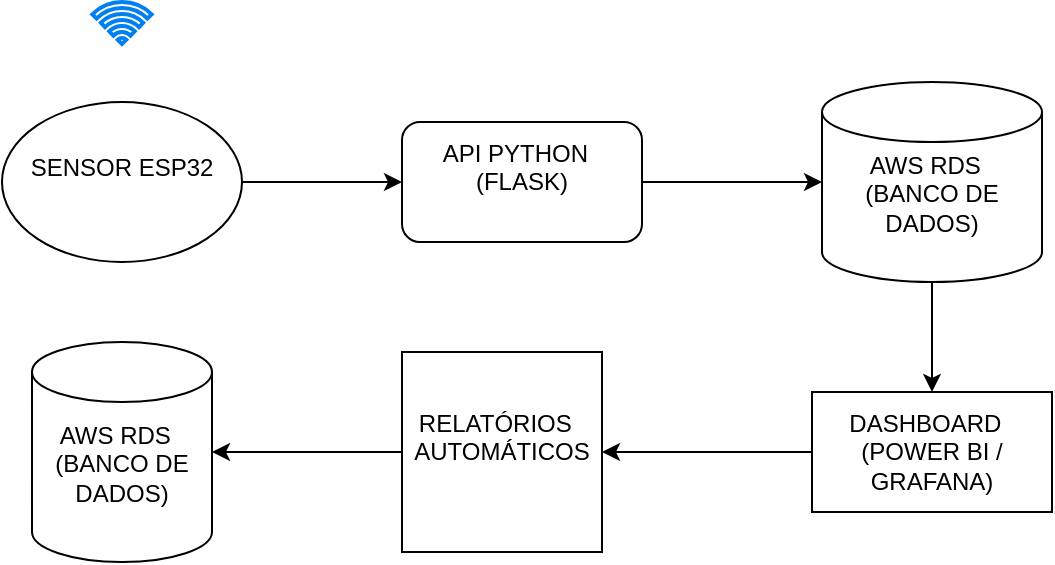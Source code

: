 <mxfile version="26.3.0">
  <diagram name="Página-1" id="qzpxGvClnJDpzXjEQYKM">
    <mxGraphModel dx="872" dy="439" grid="1" gridSize="10" guides="1" tooltips="1" connect="1" arrows="1" fold="1" page="1" pageScale="1" pageWidth="1169" pageHeight="827" math="0" shadow="0">
      <root>
        <mxCell id="0" />
        <mxCell id="1" parent="0" />
        <mxCell id="g3_0q6SkZqDwPjlIJeP6-8" value="" style="edgeStyle=orthogonalEdgeStyle;rounded=0;orthogonalLoop=1;jettySize=auto;html=1;" edge="1" parent="1" source="g3_0q6SkZqDwPjlIJeP6-1" target="g3_0q6SkZqDwPjlIJeP6-2">
          <mxGeometry relative="1" as="geometry" />
        </mxCell>
        <mxCell id="g3_0q6SkZqDwPjlIJeP6-1" value="&lt;div&gt;SENSOR ESP32&lt;/div&gt;&lt;div&gt;&lt;br&gt;&lt;/div&gt;" style="ellipse;whiteSpace=wrap;html=1;" vertex="1" parent="1">
          <mxGeometry x="120" y="150" width="120" height="80" as="geometry" />
        </mxCell>
        <mxCell id="g3_0q6SkZqDwPjlIJeP6-9" value="" style="edgeStyle=orthogonalEdgeStyle;rounded=0;orthogonalLoop=1;jettySize=auto;html=1;" edge="1" parent="1" source="g3_0q6SkZqDwPjlIJeP6-2" target="g3_0q6SkZqDwPjlIJeP6-3">
          <mxGeometry relative="1" as="geometry" />
        </mxCell>
        <mxCell id="g3_0q6SkZqDwPjlIJeP6-2" value="&lt;div&gt;API PYTHON&amp;nbsp;&amp;nbsp;&lt;/div&gt;&lt;div&gt;(FLASK)&lt;/div&gt;&lt;div&gt;&lt;br&gt;&lt;/div&gt;" style="rounded=1;whiteSpace=wrap;html=1;" vertex="1" parent="1">
          <mxGeometry x="320" y="160" width="120" height="60" as="geometry" />
        </mxCell>
        <mxCell id="g3_0q6SkZqDwPjlIJeP6-10" value="" style="edgeStyle=orthogonalEdgeStyle;rounded=0;orthogonalLoop=1;jettySize=auto;html=1;" edge="1" parent="1" source="g3_0q6SkZqDwPjlIJeP6-3" target="g3_0q6SkZqDwPjlIJeP6-4">
          <mxGeometry relative="1" as="geometry" />
        </mxCell>
        <mxCell id="g3_0q6SkZqDwPjlIJeP6-3" value="&lt;div&gt;AWS RDS&amp;nbsp;&amp;nbsp;&lt;/div&gt;&lt;div&gt;(BANCO DE DADOS)&lt;/div&gt;&lt;div&gt;&lt;br&gt;&lt;/div&gt;" style="shape=cylinder3;whiteSpace=wrap;html=1;boundedLbl=1;backgroundOutline=1;size=15;" vertex="1" parent="1">
          <mxGeometry x="530" y="140" width="110" height="100" as="geometry" />
        </mxCell>
        <mxCell id="g3_0q6SkZqDwPjlIJeP6-11" value="" style="edgeStyle=orthogonalEdgeStyle;rounded=0;orthogonalLoop=1;jettySize=auto;html=1;" edge="1" parent="1" source="g3_0q6SkZqDwPjlIJeP6-4" target="g3_0q6SkZqDwPjlIJeP6-5">
          <mxGeometry relative="1" as="geometry" />
        </mxCell>
        <mxCell id="g3_0q6SkZqDwPjlIJeP6-4" value="DASHBOARD  &#xa;(POWER BI / GRAFANA)" style="rounded=0;whiteSpace=wrap;html=1;" vertex="1" parent="1">
          <mxGeometry x="525" y="295" width="120" height="60" as="geometry" />
        </mxCell>
        <mxCell id="g3_0q6SkZqDwPjlIJeP6-12" value="" style="edgeStyle=orthogonalEdgeStyle;rounded=0;orthogonalLoop=1;jettySize=auto;html=1;" edge="1" parent="1" source="g3_0q6SkZqDwPjlIJeP6-5" target="g3_0q6SkZqDwPjlIJeP6-6">
          <mxGeometry relative="1" as="geometry" />
        </mxCell>
        <mxCell id="g3_0q6SkZqDwPjlIJeP6-5" value="&lt;div&gt;RELATÓRIOS&amp;nbsp;&amp;nbsp;&lt;/div&gt;&lt;div&gt;AUTOMÁTICOS&lt;/div&gt;&lt;div&gt;&lt;br&gt;&lt;/div&gt;" style="rounded=0;whiteSpace=wrap;html=1;direction=south;" vertex="1" parent="1">
          <mxGeometry x="320" y="275" width="100" height="100" as="geometry" />
        </mxCell>
        <mxCell id="g3_0q6SkZqDwPjlIJeP6-6" value="&lt;div&gt;AWS RDS&amp;nbsp;&amp;nbsp;&lt;/div&gt;&lt;div&gt;(BANCO DE DADOS)&lt;/div&gt;&lt;div&gt;&lt;br&gt;&lt;/div&gt;" style="shape=cylinder3;whiteSpace=wrap;html=1;boundedLbl=1;backgroundOutline=1;size=15;" vertex="1" parent="1">
          <mxGeometry x="135" y="270" width="90" height="110" as="geometry" />
        </mxCell>
        <mxCell id="g3_0q6SkZqDwPjlIJeP6-7" value="" style="html=1;verticalLabelPosition=bottom;align=center;labelBackgroundColor=#ffffff;verticalAlign=top;strokeWidth=2;strokeColor=#0080F0;shadow=0;dashed=0;shape=mxgraph.ios7.icons.wifi;pointerEvents=1" vertex="1" parent="1">
          <mxGeometry x="165.15" y="100" width="29.7" height="21" as="geometry" />
        </mxCell>
      </root>
    </mxGraphModel>
  </diagram>
</mxfile>
